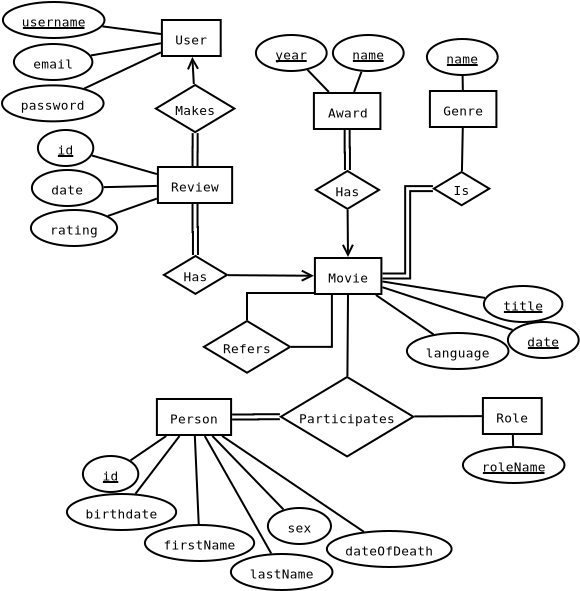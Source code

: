 <?xml version="1.0" encoding="UTF-8"?>
<dia:diagram xmlns:dia="http://www.lysator.liu.se/~alla/dia/">
  <dia:layer name="Background" visible="true" active="true">
    <dia:object type="ER - Entity" version="0" id="O0">
      <dia:attribute name="obj_pos">
        <dia:point val="31.4,0.5"/>
      </dia:attribute>
      <dia:attribute name="obj_bb">
        <dia:rectangle val="31.35,0.45;34.775,2.35"/>
      </dia:attribute>
      <dia:attribute name="elem_corner">
        <dia:point val="31.4,0.5"/>
      </dia:attribute>
      <dia:attribute name="elem_width">
        <dia:real val="3.325"/>
      </dia:attribute>
      <dia:attribute name="elem_height">
        <dia:real val="1.8"/>
      </dia:attribute>
      <dia:attribute name="border_width">
        <dia:real val="0.1"/>
      </dia:attribute>
      <dia:attribute name="border_color">
        <dia:color val="#000000"/>
      </dia:attribute>
      <dia:attribute name="inner_color">
        <dia:color val="#ffffff"/>
      </dia:attribute>
      <dia:attribute name="name">
        <dia:string>#Award#</dia:string>
      </dia:attribute>
      <dia:attribute name="weak">
        <dia:boolean val="false"/>
      </dia:attribute>
      <dia:attribute name="associative">
        <dia:boolean val="false"/>
      </dia:attribute>
      <dia:attribute name="font">
        <dia:font family="monospace" style="0" name="Courier"/>
      </dia:attribute>
      <dia:attribute name="font_height">
        <dia:real val="0.8"/>
      </dia:attribute>
    </dia:object>
    <dia:object type="ER - Entity" version="0" id="O1">
      <dia:attribute name="obj_pos">
        <dia:point val="23.55,15.8"/>
      </dia:attribute>
      <dia:attribute name="obj_bb">
        <dia:rectangle val="23.5,15.75;27.31,17.65"/>
      </dia:attribute>
      <dia:attribute name="elem_corner">
        <dia:point val="23.55,15.8"/>
      </dia:attribute>
      <dia:attribute name="elem_width">
        <dia:real val="3.71"/>
      </dia:attribute>
      <dia:attribute name="elem_height">
        <dia:real val="1.8"/>
      </dia:attribute>
      <dia:attribute name="border_width">
        <dia:real val="0.1"/>
      </dia:attribute>
      <dia:attribute name="border_color">
        <dia:color val="#000000"/>
      </dia:attribute>
      <dia:attribute name="inner_color">
        <dia:color val="#ffffff"/>
      </dia:attribute>
      <dia:attribute name="name">
        <dia:string>#Person#</dia:string>
      </dia:attribute>
      <dia:attribute name="weak">
        <dia:boolean val="false"/>
      </dia:attribute>
      <dia:attribute name="associative">
        <dia:boolean val="false"/>
      </dia:attribute>
      <dia:attribute name="font">
        <dia:font family="monospace" style="0" name="Courier"/>
      </dia:attribute>
      <dia:attribute name="font_height">
        <dia:real val="0.8"/>
      </dia:attribute>
    </dia:object>
    <dia:object type="ER - Entity" version="0" id="O2">
      <dia:attribute name="obj_pos">
        <dia:point val="37.2,0.4"/>
      </dia:attribute>
      <dia:attribute name="obj_bb">
        <dia:rectangle val="37.15,0.35;40.575,2.25"/>
      </dia:attribute>
      <dia:attribute name="elem_corner">
        <dia:point val="37.2,0.4"/>
      </dia:attribute>
      <dia:attribute name="elem_width">
        <dia:real val="3.325"/>
      </dia:attribute>
      <dia:attribute name="elem_height">
        <dia:real val="1.8"/>
      </dia:attribute>
      <dia:attribute name="border_width">
        <dia:real val="0.1"/>
      </dia:attribute>
      <dia:attribute name="border_color">
        <dia:color val="#000000"/>
      </dia:attribute>
      <dia:attribute name="inner_color">
        <dia:color val="#ffffff"/>
      </dia:attribute>
      <dia:attribute name="name">
        <dia:string>#Genre#</dia:string>
      </dia:attribute>
      <dia:attribute name="weak">
        <dia:boolean val="false"/>
      </dia:attribute>
      <dia:attribute name="associative">
        <dia:boolean val="false"/>
      </dia:attribute>
      <dia:attribute name="font">
        <dia:font family="monospace" style="0" name="Courier"/>
      </dia:attribute>
      <dia:attribute name="font_height">
        <dia:real val="0.8"/>
      </dia:attribute>
    </dia:object>
    <dia:object type="ER - Entity" version="0" id="O3">
      <dia:attribute name="obj_pos">
        <dia:point val="39.85,15.75"/>
      </dia:attribute>
      <dia:attribute name="obj_bb">
        <dia:rectangle val="39.8,15.7;42.84,17.6"/>
      </dia:attribute>
      <dia:attribute name="elem_corner">
        <dia:point val="39.85,15.75"/>
      </dia:attribute>
      <dia:attribute name="elem_width">
        <dia:real val="2.94"/>
      </dia:attribute>
      <dia:attribute name="elem_height">
        <dia:real val="1.8"/>
      </dia:attribute>
      <dia:attribute name="border_width">
        <dia:real val="0.1"/>
      </dia:attribute>
      <dia:attribute name="border_color">
        <dia:color val="#000000"/>
      </dia:attribute>
      <dia:attribute name="inner_color">
        <dia:color val="#ffffff"/>
      </dia:attribute>
      <dia:attribute name="name">
        <dia:string>#Role#</dia:string>
      </dia:attribute>
      <dia:attribute name="weak">
        <dia:boolean val="false"/>
      </dia:attribute>
      <dia:attribute name="associative">
        <dia:boolean val="false"/>
      </dia:attribute>
      <dia:attribute name="font">
        <dia:font family="monospace" style="0" name="Courier"/>
      </dia:attribute>
      <dia:attribute name="font_height">
        <dia:real val="0.8"/>
      </dia:attribute>
    </dia:object>
    <dia:object type="ER - Entity" version="0" id="O4">
      <dia:attribute name="obj_pos">
        <dia:point val="23.8,-3.15"/>
      </dia:attribute>
      <dia:attribute name="obj_bb">
        <dia:rectangle val="23.75,-3.2;26.79,-1.3"/>
      </dia:attribute>
      <dia:attribute name="elem_corner">
        <dia:point val="23.8,-3.15"/>
      </dia:attribute>
      <dia:attribute name="elem_width">
        <dia:real val="2.94"/>
      </dia:attribute>
      <dia:attribute name="elem_height">
        <dia:real val="1.8"/>
      </dia:attribute>
      <dia:attribute name="border_width">
        <dia:real val="0.1"/>
      </dia:attribute>
      <dia:attribute name="border_color">
        <dia:color val="#000000"/>
      </dia:attribute>
      <dia:attribute name="inner_color">
        <dia:color val="#ffffff"/>
      </dia:attribute>
      <dia:attribute name="name">
        <dia:string>#User#</dia:string>
      </dia:attribute>
      <dia:attribute name="weak">
        <dia:boolean val="false"/>
      </dia:attribute>
      <dia:attribute name="associative">
        <dia:boolean val="false"/>
      </dia:attribute>
      <dia:attribute name="font">
        <dia:font family="monospace" style="0" name="Courier"/>
      </dia:attribute>
      <dia:attribute name="font_height">
        <dia:real val="0.8"/>
      </dia:attribute>
    </dia:object>
    <dia:object type="ER - Entity" version="0" id="O5">
      <dia:attribute name="obj_pos">
        <dia:point val="23.6,4.2"/>
      </dia:attribute>
      <dia:attribute name="obj_bb">
        <dia:rectangle val="23.55,4.15;27.36,6.05"/>
      </dia:attribute>
      <dia:attribute name="elem_corner">
        <dia:point val="23.6,4.2"/>
      </dia:attribute>
      <dia:attribute name="elem_width">
        <dia:real val="3.71"/>
      </dia:attribute>
      <dia:attribute name="elem_height">
        <dia:real val="1.8"/>
      </dia:attribute>
      <dia:attribute name="border_width">
        <dia:real val="0.1"/>
      </dia:attribute>
      <dia:attribute name="border_color">
        <dia:color val="#000000"/>
      </dia:attribute>
      <dia:attribute name="inner_color">
        <dia:color val="#ffffff"/>
      </dia:attribute>
      <dia:attribute name="name">
        <dia:string>#Review#</dia:string>
      </dia:attribute>
      <dia:attribute name="weak">
        <dia:boolean val="false"/>
      </dia:attribute>
      <dia:attribute name="associative">
        <dia:boolean val="false"/>
      </dia:attribute>
      <dia:attribute name="font">
        <dia:font family="monospace" style="0" name="Courier"/>
      </dia:attribute>
      <dia:attribute name="font_height">
        <dia:real val="0.8"/>
      </dia:attribute>
    </dia:object>
    <dia:object type="ER - Entity" version="0" id="O6">
      <dia:attribute name="obj_pos">
        <dia:point val="31.45,8.75"/>
      </dia:attribute>
      <dia:attribute name="obj_bb">
        <dia:rectangle val="31.4,8.7;34.825,10.6"/>
      </dia:attribute>
      <dia:attribute name="elem_corner">
        <dia:point val="31.45,8.75"/>
      </dia:attribute>
      <dia:attribute name="elem_width">
        <dia:real val="3.325"/>
      </dia:attribute>
      <dia:attribute name="elem_height">
        <dia:real val="1.8"/>
      </dia:attribute>
      <dia:attribute name="border_width">
        <dia:real val="0.1"/>
      </dia:attribute>
      <dia:attribute name="border_color">
        <dia:color val="#000000"/>
      </dia:attribute>
      <dia:attribute name="inner_color">
        <dia:color val="#ffffff"/>
      </dia:attribute>
      <dia:attribute name="name">
        <dia:string>#Movie#</dia:string>
      </dia:attribute>
      <dia:attribute name="weak">
        <dia:boolean val="false"/>
      </dia:attribute>
      <dia:attribute name="associative">
        <dia:boolean val="false"/>
      </dia:attribute>
      <dia:attribute name="font">
        <dia:font family="monospace" style="0" name="Courier"/>
      </dia:attribute>
      <dia:attribute name="font_height">
        <dia:real val="0.8"/>
      </dia:attribute>
    </dia:object>
    <dia:object type="ER - Relationship" version="0" id="O7">
      <dia:attribute name="obj_pos">
        <dia:point val="31.5,4.4"/>
      </dia:attribute>
      <dia:attribute name="obj_bb">
        <dia:rectangle val="31.15,4.35;35.005,6.343"/>
      </dia:attribute>
      <dia:attribute name="elem_corner">
        <dia:point val="31.5,4.4"/>
      </dia:attribute>
      <dia:attribute name="elem_width">
        <dia:real val="3.155"/>
      </dia:attribute>
      <dia:attribute name="elem_height">
        <dia:real val="1.893"/>
      </dia:attribute>
      <dia:attribute name="border_width">
        <dia:real val="0.1"/>
      </dia:attribute>
      <dia:attribute name="border_color">
        <dia:color val="#000000"/>
      </dia:attribute>
      <dia:attribute name="inner_color">
        <dia:color val="#ffffff"/>
      </dia:attribute>
      <dia:attribute name="name">
        <dia:string>#Has#</dia:string>
      </dia:attribute>
      <dia:attribute name="left_card">
        <dia:string>##</dia:string>
      </dia:attribute>
      <dia:attribute name="right_card">
        <dia:string>##</dia:string>
      </dia:attribute>
      <dia:attribute name="identifying">
        <dia:boolean val="false"/>
      </dia:attribute>
      <dia:attribute name="rotated">
        <dia:boolean val="false"/>
      </dia:attribute>
      <dia:attribute name="font">
        <dia:font family="monospace" style="0" name="Courier"/>
      </dia:attribute>
      <dia:attribute name="font_height">
        <dia:real val="0.8"/>
      </dia:attribute>
    </dia:object>
    <dia:object type="ER - Relationship" version="0" id="O8">
      <dia:attribute name="obj_pos">
        <dia:point val="37.4,4.45"/>
      </dia:attribute>
      <dia:attribute name="obj_bb">
        <dia:rectangle val="37.05,4.4;40.52,6.162"/>
      </dia:attribute>
      <dia:attribute name="elem_corner">
        <dia:point val="37.4,4.45"/>
      </dia:attribute>
      <dia:attribute name="elem_width">
        <dia:real val="2.77"/>
      </dia:attribute>
      <dia:attribute name="elem_height">
        <dia:real val="1.662"/>
      </dia:attribute>
      <dia:attribute name="border_width">
        <dia:real val="0.1"/>
      </dia:attribute>
      <dia:attribute name="border_color">
        <dia:color val="#000000"/>
      </dia:attribute>
      <dia:attribute name="inner_color">
        <dia:color val="#ffffff"/>
      </dia:attribute>
      <dia:attribute name="name">
        <dia:string>#Is#</dia:string>
      </dia:attribute>
      <dia:attribute name="left_card">
        <dia:string>##</dia:string>
      </dia:attribute>
      <dia:attribute name="right_card">
        <dia:string>##</dia:string>
      </dia:attribute>
      <dia:attribute name="identifying">
        <dia:boolean val="false"/>
      </dia:attribute>
      <dia:attribute name="rotated">
        <dia:boolean val="false"/>
      </dia:attribute>
      <dia:attribute name="font">
        <dia:font family="monospace" style="0" name="Courier"/>
      </dia:attribute>
      <dia:attribute name="font_height">
        <dia:real val="0.8"/>
      </dia:attribute>
    </dia:object>
    <dia:object type="ER - Relationship" version="0" id="O9">
      <dia:attribute name="obj_pos">
        <dia:point val="23.5,0.1"/>
      </dia:attribute>
      <dia:attribute name="obj_bb">
        <dia:rectangle val="23.15,0.05;27.775,2.505"/>
      </dia:attribute>
      <dia:attribute name="elem_corner">
        <dia:point val="23.5,0.1"/>
      </dia:attribute>
      <dia:attribute name="elem_width">
        <dia:real val="3.925"/>
      </dia:attribute>
      <dia:attribute name="elem_height">
        <dia:real val="2.355"/>
      </dia:attribute>
      <dia:attribute name="border_width">
        <dia:real val="0.1"/>
      </dia:attribute>
      <dia:attribute name="border_color">
        <dia:color val="#000000"/>
      </dia:attribute>
      <dia:attribute name="inner_color">
        <dia:color val="#ffffff"/>
      </dia:attribute>
      <dia:attribute name="name">
        <dia:string>#Makes#</dia:string>
      </dia:attribute>
      <dia:attribute name="left_card">
        <dia:string>##</dia:string>
      </dia:attribute>
      <dia:attribute name="right_card">
        <dia:string>##</dia:string>
      </dia:attribute>
      <dia:attribute name="identifying">
        <dia:boolean val="false"/>
      </dia:attribute>
      <dia:attribute name="rotated">
        <dia:boolean val="false"/>
      </dia:attribute>
      <dia:attribute name="font">
        <dia:font family="monospace" style="0" name="Courier"/>
      </dia:attribute>
      <dia:attribute name="font_height">
        <dia:real val="0.8"/>
      </dia:attribute>
    </dia:object>
    <dia:object type="ER - Relationship" version="0" id="O10">
      <dia:attribute name="obj_pos">
        <dia:point val="29.75,14.7"/>
      </dia:attribute>
      <dia:attribute name="obj_bb">
        <dia:rectangle val="29.4,14.65;36.72,18.722"/>
      </dia:attribute>
      <dia:attribute name="elem_corner">
        <dia:point val="29.75,14.7"/>
      </dia:attribute>
      <dia:attribute name="elem_width">
        <dia:real val="6.62"/>
      </dia:attribute>
      <dia:attribute name="elem_height">
        <dia:real val="3.972"/>
      </dia:attribute>
      <dia:attribute name="border_width">
        <dia:real val="0.1"/>
      </dia:attribute>
      <dia:attribute name="border_color">
        <dia:color val="#000000"/>
      </dia:attribute>
      <dia:attribute name="inner_color">
        <dia:color val="#ffffff"/>
      </dia:attribute>
      <dia:attribute name="name">
        <dia:string>#Participates#</dia:string>
      </dia:attribute>
      <dia:attribute name="left_card">
        <dia:string>##</dia:string>
      </dia:attribute>
      <dia:attribute name="right_card">
        <dia:string>##</dia:string>
      </dia:attribute>
      <dia:attribute name="identifying">
        <dia:boolean val="false"/>
      </dia:attribute>
      <dia:attribute name="rotated">
        <dia:boolean val="false"/>
      </dia:attribute>
      <dia:attribute name="font">
        <dia:font family="monospace" style="0" name="Courier"/>
      </dia:attribute>
      <dia:attribute name="font_height">
        <dia:real val="0.8"/>
      </dia:attribute>
    </dia:object>
    <dia:object type="Standard - Line" version="0" id="O11">
      <dia:attribute name="obj_pos">
        <dia:point val="25.396,0.05"/>
      </dia:attribute>
      <dia:attribute name="obj_bb">
        <dia:rectangle val="25.021,-1.418;25.682,0.103"/>
      </dia:attribute>
      <dia:attribute name="conn_endpoints">
        <dia:point val="25.396,0.05"/>
        <dia:point val="25.322,-1.306"/>
      </dia:attribute>
      <dia:attribute name="numcp">
        <dia:int val="1"/>
      </dia:attribute>
      <dia:attribute name="end_arrow">
        <dia:enum val="1"/>
      </dia:attribute>
      <dia:attribute name="end_arrow_length">
        <dia:real val="0.5"/>
      </dia:attribute>
      <dia:attribute name="end_arrow_width">
        <dia:real val="0.5"/>
      </dia:attribute>
      <dia:connections>
        <dia:connection handle="0" to="O9" connection="8"/>
        <dia:connection handle="1" to="O4" connection="8"/>
      </dia:connections>
    </dia:object>
    <dia:object type="Standard - Line" version="0" id="O12">
      <dia:attribute name="obj_pos">
        <dia:point val="38.802,4.4"/>
      </dia:attribute>
      <dia:attribute name="obj_bb">
        <dia:rectangle val="38.751,2.199;38.895,4.451"/>
      </dia:attribute>
      <dia:attribute name="conn_endpoints">
        <dia:point val="38.802,4.4"/>
        <dia:point val="38.844,2.25"/>
      </dia:attribute>
      <dia:attribute name="numcp">
        <dia:int val="1"/>
      </dia:attribute>
      <dia:connections>
        <dia:connection handle="0" to="O8" connection="8"/>
        <dia:connection handle="1" to="O2" connection="8"/>
      </dia:connections>
    </dia:object>
    <dia:object type="Standard - Line" version="0" id="O13">
      <dia:attribute name="obj_pos">
        <dia:point val="33.105,8.7"/>
      </dia:attribute>
      <dia:attribute name="obj_bb">
        <dia:rectangle val="32.769,6.293;33.43,8.75"/>
      </dia:attribute>
      <dia:attribute name="conn_endpoints">
        <dia:point val="33.105,8.7"/>
        <dia:point val="33.086,6.343"/>
      </dia:attribute>
      <dia:attribute name="numcp">
        <dia:int val="1"/>
      </dia:attribute>
      <dia:attribute name="start_arrow">
        <dia:enum val="1"/>
      </dia:attribute>
      <dia:attribute name="start_arrow_length">
        <dia:real val="0.5"/>
      </dia:attribute>
      <dia:attribute name="start_arrow_width">
        <dia:real val="0.5"/>
      </dia:attribute>
      <dia:connections>
        <dia:connection handle="0" to="O6" connection="8"/>
        <dia:connection handle="1" to="O7" connection="8"/>
      </dia:connections>
    </dia:object>
    <dia:object type="ER - Relationship" version="0" id="O14">
      <dia:attribute name="obj_pos">
        <dia:point val="23.9,8.65"/>
      </dia:attribute>
      <dia:attribute name="obj_bb">
        <dia:rectangle val="23.55,8.6;27.405,10.593"/>
      </dia:attribute>
      <dia:attribute name="elem_corner">
        <dia:point val="23.9,8.65"/>
      </dia:attribute>
      <dia:attribute name="elem_width">
        <dia:real val="3.155"/>
      </dia:attribute>
      <dia:attribute name="elem_height">
        <dia:real val="1.893"/>
      </dia:attribute>
      <dia:attribute name="border_width">
        <dia:real val="0.1"/>
      </dia:attribute>
      <dia:attribute name="border_color">
        <dia:color val="#000000"/>
      </dia:attribute>
      <dia:attribute name="inner_color">
        <dia:color val="#ffffff"/>
      </dia:attribute>
      <dia:attribute name="name">
        <dia:string>#Has#</dia:string>
      </dia:attribute>
      <dia:attribute name="left_card">
        <dia:string>##</dia:string>
      </dia:attribute>
      <dia:attribute name="right_card">
        <dia:string>##</dia:string>
      </dia:attribute>
      <dia:attribute name="identifying">
        <dia:boolean val="false"/>
      </dia:attribute>
      <dia:attribute name="rotated">
        <dia:boolean val="false"/>
      </dia:attribute>
      <dia:attribute name="font">
        <dia:font family="monospace" style="0" name="Courier"/>
      </dia:attribute>
      <dia:attribute name="font_height">
        <dia:real val="0.8"/>
      </dia:attribute>
    </dia:object>
    <dia:object type="Standard - Line" version="0" id="O15">
      <dia:attribute name="obj_pos">
        <dia:point val="27.105,9.608"/>
      </dia:attribute>
      <dia:attribute name="obj_bb">
        <dia:rectangle val="27.055,9.303;31.512,9.965"/>
      </dia:attribute>
      <dia:attribute name="conn_endpoints">
        <dia:point val="27.105,9.608"/>
        <dia:point val="31.401,9.638"/>
      </dia:attribute>
      <dia:attribute name="numcp">
        <dia:int val="1"/>
      </dia:attribute>
      <dia:attribute name="end_arrow">
        <dia:enum val="1"/>
      </dia:attribute>
      <dia:attribute name="end_arrow_length">
        <dia:real val="0.5"/>
      </dia:attribute>
      <dia:attribute name="end_arrow_width">
        <dia:real val="0.5"/>
      </dia:attribute>
      <dia:connections>
        <dia:connection handle="0" to="O14" connection="8"/>
        <dia:connection handle="1" to="O6" connection="8"/>
      </dia:connections>
    </dia:object>
    <dia:object type="ER - Attribute" version="0" id="O16">
      <dia:attribute name="obj_pos">
        <dia:point val="22.95,22.1"/>
      </dia:attribute>
      <dia:attribute name="obj_bb">
        <dia:rectangle val="22.9,22.05;28.465,23.95"/>
      </dia:attribute>
      <dia:attribute name="elem_corner">
        <dia:point val="22.95,22.1"/>
      </dia:attribute>
      <dia:attribute name="elem_width">
        <dia:real val="5.465"/>
      </dia:attribute>
      <dia:attribute name="elem_height">
        <dia:real val="1.8"/>
      </dia:attribute>
      <dia:attribute name="border_width">
        <dia:real val="0.1"/>
      </dia:attribute>
      <dia:attribute name="border_color">
        <dia:color val="#000000"/>
      </dia:attribute>
      <dia:attribute name="inner_color">
        <dia:color val="#ffffff"/>
      </dia:attribute>
      <dia:attribute name="name">
        <dia:string>#firstName#</dia:string>
      </dia:attribute>
      <dia:attribute name="key">
        <dia:boolean val="false"/>
      </dia:attribute>
      <dia:attribute name="weak_key">
        <dia:boolean val="false"/>
      </dia:attribute>
      <dia:attribute name="derived">
        <dia:boolean val="false"/>
      </dia:attribute>
      <dia:attribute name="multivalued">
        <dia:boolean val="false"/>
      </dia:attribute>
      <dia:attribute name="font">
        <dia:font family="monospace" style="0" name="Courier"/>
      </dia:attribute>
      <dia:attribute name="font_height">
        <dia:real val="0.8"/>
      </dia:attribute>
    </dia:object>
    <dia:object type="ER - Attribute" version="0" id="O17">
      <dia:attribute name="obj_pos">
        <dia:point val="36.05,12.5"/>
      </dia:attribute>
      <dia:attribute name="obj_bb">
        <dia:rectangle val="36.0,12.45;41.18,14.35"/>
      </dia:attribute>
      <dia:attribute name="elem_corner">
        <dia:point val="36.05,12.5"/>
      </dia:attribute>
      <dia:attribute name="elem_width">
        <dia:real val="5.08"/>
      </dia:attribute>
      <dia:attribute name="elem_height">
        <dia:real val="1.8"/>
      </dia:attribute>
      <dia:attribute name="border_width">
        <dia:real val="0.1"/>
      </dia:attribute>
      <dia:attribute name="border_color">
        <dia:color val="#000000"/>
      </dia:attribute>
      <dia:attribute name="inner_color">
        <dia:color val="#ffffff"/>
      </dia:attribute>
      <dia:attribute name="name">
        <dia:string>#language#</dia:string>
      </dia:attribute>
      <dia:attribute name="key">
        <dia:boolean val="false"/>
      </dia:attribute>
      <dia:attribute name="weak_key">
        <dia:boolean val="false"/>
      </dia:attribute>
      <dia:attribute name="derived">
        <dia:boolean val="false"/>
      </dia:attribute>
      <dia:attribute name="multivalued">
        <dia:boolean val="false"/>
      </dia:attribute>
      <dia:attribute name="font">
        <dia:font family="monospace" style="0" name="Courier"/>
      </dia:attribute>
      <dia:attribute name="font_height">
        <dia:real val="0.8"/>
      </dia:attribute>
    </dia:object>
    <dia:object type="Standard - Line" version="0" id="O18">
      <dia:attribute name="obj_pos">
        <dia:point val="37.386,12.576"/>
      </dia:attribute>
      <dia:attribute name="obj_bb">
        <dia:rectangle val="34.43,10.53;37.456,12.646"/>
      </dia:attribute>
      <dia:attribute name="conn_endpoints">
        <dia:point val="37.386,12.576"/>
        <dia:point val="34.499,10.599"/>
      </dia:attribute>
      <dia:attribute name="numcp">
        <dia:int val="1"/>
      </dia:attribute>
      <dia:connections>
        <dia:connection handle="0" to="O17" connection="8"/>
        <dia:connection handle="1" to="O6" connection="8"/>
      </dia:connections>
    </dia:object>
    <dia:object type="ER - Attribute" version="0" id="O19">
      <dia:attribute name="obj_pos">
        <dia:point val="27.25,23.55"/>
      </dia:attribute>
      <dia:attribute name="obj_bb">
        <dia:rectangle val="27.2,23.5;32.38,25.4"/>
      </dia:attribute>
      <dia:attribute name="elem_corner">
        <dia:point val="27.25,23.55"/>
      </dia:attribute>
      <dia:attribute name="elem_width">
        <dia:real val="5.08"/>
      </dia:attribute>
      <dia:attribute name="elem_height">
        <dia:real val="1.8"/>
      </dia:attribute>
      <dia:attribute name="border_width">
        <dia:real val="0.1"/>
      </dia:attribute>
      <dia:attribute name="border_color">
        <dia:color val="#000000"/>
      </dia:attribute>
      <dia:attribute name="inner_color">
        <dia:color val="#ffffff"/>
      </dia:attribute>
      <dia:attribute name="name">
        <dia:string>#lastName#</dia:string>
      </dia:attribute>
      <dia:attribute name="key">
        <dia:boolean val="false"/>
      </dia:attribute>
      <dia:attribute name="weak_key">
        <dia:boolean val="false"/>
      </dia:attribute>
      <dia:attribute name="derived">
        <dia:boolean val="false"/>
      </dia:attribute>
      <dia:attribute name="multivalued">
        <dia:boolean val="false"/>
      </dia:attribute>
      <dia:attribute name="font">
        <dia:font family="monospace" style="0" name="Courier"/>
      </dia:attribute>
      <dia:attribute name="font_height">
        <dia:real val="0.8"/>
      </dia:attribute>
    </dia:object>
    <dia:object type="ER - Attribute" version="0" id="O20">
      <dia:attribute name="obj_pos">
        <dia:point val="17.3,4.35"/>
      </dia:attribute>
      <dia:attribute name="obj_bb">
        <dia:rectangle val="17.25,4.3;20.89,6.2"/>
      </dia:attribute>
      <dia:attribute name="elem_corner">
        <dia:point val="17.3,4.35"/>
      </dia:attribute>
      <dia:attribute name="elem_width">
        <dia:real val="3.54"/>
      </dia:attribute>
      <dia:attribute name="elem_height">
        <dia:real val="1.8"/>
      </dia:attribute>
      <dia:attribute name="border_width">
        <dia:real val="0.1"/>
      </dia:attribute>
      <dia:attribute name="border_color">
        <dia:color val="#000000"/>
      </dia:attribute>
      <dia:attribute name="inner_color">
        <dia:color val="#ffffff"/>
      </dia:attribute>
      <dia:attribute name="name">
        <dia:string>#date#</dia:string>
      </dia:attribute>
      <dia:attribute name="key">
        <dia:boolean val="false"/>
      </dia:attribute>
      <dia:attribute name="weak_key">
        <dia:boolean val="false"/>
      </dia:attribute>
      <dia:attribute name="derived">
        <dia:boolean val="false"/>
      </dia:attribute>
      <dia:attribute name="multivalued">
        <dia:boolean val="false"/>
      </dia:attribute>
      <dia:attribute name="font">
        <dia:font family="monospace" style="0" name="Courier"/>
      </dia:attribute>
      <dia:attribute name="font_height">
        <dia:real val="0.8"/>
      </dia:attribute>
    </dia:object>
    <dia:object type="ER - Attribute" version="0" id="O21">
      <dia:attribute name="obj_pos">
        <dia:point val="17.25,6.35"/>
      </dia:attribute>
      <dia:attribute name="obj_bb">
        <dia:rectangle val="17.2,6.3;21.61,8.2"/>
      </dia:attribute>
      <dia:attribute name="elem_corner">
        <dia:point val="17.25,6.35"/>
      </dia:attribute>
      <dia:attribute name="elem_width">
        <dia:real val="4.31"/>
      </dia:attribute>
      <dia:attribute name="elem_height">
        <dia:real val="1.8"/>
      </dia:attribute>
      <dia:attribute name="border_width">
        <dia:real val="0.1"/>
      </dia:attribute>
      <dia:attribute name="border_color">
        <dia:color val="#000000"/>
      </dia:attribute>
      <dia:attribute name="inner_color">
        <dia:color val="#ffffff"/>
      </dia:attribute>
      <dia:attribute name="name">
        <dia:string>#rating#</dia:string>
      </dia:attribute>
      <dia:attribute name="key">
        <dia:boolean val="false"/>
      </dia:attribute>
      <dia:attribute name="weak_key">
        <dia:boolean val="false"/>
      </dia:attribute>
      <dia:attribute name="derived">
        <dia:boolean val="false"/>
      </dia:attribute>
      <dia:attribute name="multivalued">
        <dia:boolean val="false"/>
      </dia:attribute>
      <dia:attribute name="font">
        <dia:font family="monospace" style="0" name="Courier"/>
      </dia:attribute>
      <dia:attribute name="font_height">
        <dia:real val="0.8"/>
      </dia:attribute>
    </dia:object>
    <dia:object type="ER - Attribute" version="0" id="O22">
      <dia:attribute name="obj_pos">
        <dia:point val="19.05,20.55"/>
      </dia:attribute>
      <dia:attribute name="obj_bb">
        <dia:rectangle val="19.0,20.5;24.565,22.4"/>
      </dia:attribute>
      <dia:attribute name="elem_corner">
        <dia:point val="19.05,20.55"/>
      </dia:attribute>
      <dia:attribute name="elem_width">
        <dia:real val="5.465"/>
      </dia:attribute>
      <dia:attribute name="elem_height">
        <dia:real val="1.8"/>
      </dia:attribute>
      <dia:attribute name="border_width">
        <dia:real val="0.1"/>
      </dia:attribute>
      <dia:attribute name="border_color">
        <dia:color val="#000000"/>
      </dia:attribute>
      <dia:attribute name="inner_color">
        <dia:color val="#ffffff"/>
      </dia:attribute>
      <dia:attribute name="name">
        <dia:string>#birthdate#</dia:string>
      </dia:attribute>
      <dia:attribute name="key">
        <dia:boolean val="false"/>
      </dia:attribute>
      <dia:attribute name="weak_key">
        <dia:boolean val="false"/>
      </dia:attribute>
      <dia:attribute name="derived">
        <dia:boolean val="false"/>
      </dia:attribute>
      <dia:attribute name="multivalued">
        <dia:boolean val="false"/>
      </dia:attribute>
      <dia:attribute name="font">
        <dia:font family="monospace" style="0" name="Courier"/>
      </dia:attribute>
      <dia:attribute name="font_height">
        <dia:real val="0.8"/>
      </dia:attribute>
    </dia:object>
    <dia:object type="ER - Attribute" version="0" id="O23">
      <dia:attribute name="obj_pos">
        <dia:point val="39.9,10.15"/>
      </dia:attribute>
      <dia:attribute name="obj_bb">
        <dia:rectangle val="39.85,10.1;43.875,12"/>
      </dia:attribute>
      <dia:attribute name="elem_corner">
        <dia:point val="39.9,10.15"/>
      </dia:attribute>
      <dia:attribute name="elem_width">
        <dia:real val="3.925"/>
      </dia:attribute>
      <dia:attribute name="elem_height">
        <dia:real val="1.8"/>
      </dia:attribute>
      <dia:attribute name="border_width">
        <dia:real val="0.1"/>
      </dia:attribute>
      <dia:attribute name="border_color">
        <dia:color val="#000000"/>
      </dia:attribute>
      <dia:attribute name="inner_color">
        <dia:color val="#ffffff"/>
      </dia:attribute>
      <dia:attribute name="name">
        <dia:string>#title#</dia:string>
      </dia:attribute>
      <dia:attribute name="key">
        <dia:boolean val="true"/>
      </dia:attribute>
      <dia:attribute name="weak_key">
        <dia:boolean val="false"/>
      </dia:attribute>
      <dia:attribute name="derived">
        <dia:boolean val="false"/>
      </dia:attribute>
      <dia:attribute name="multivalued">
        <dia:boolean val="false"/>
      </dia:attribute>
      <dia:attribute name="font">
        <dia:font family="monospace" style="0" name="Courier"/>
      </dia:attribute>
      <dia:attribute name="font_height">
        <dia:real val="0.8"/>
      </dia:attribute>
    </dia:object>
    <dia:object type="ER - Attribute" version="0" id="O24">
      <dia:attribute name="obj_pos">
        <dia:point val="41.1,11.95"/>
      </dia:attribute>
      <dia:attribute name="obj_bb">
        <dia:rectangle val="41.05,11.9;44.69,13.8"/>
      </dia:attribute>
      <dia:attribute name="elem_corner">
        <dia:point val="41.1,11.95"/>
      </dia:attribute>
      <dia:attribute name="elem_width">
        <dia:real val="3.54"/>
      </dia:attribute>
      <dia:attribute name="elem_height">
        <dia:real val="1.8"/>
      </dia:attribute>
      <dia:attribute name="border_width">
        <dia:real val="0.1"/>
      </dia:attribute>
      <dia:attribute name="border_color">
        <dia:color val="#000000"/>
      </dia:attribute>
      <dia:attribute name="inner_color">
        <dia:color val="#ffffff"/>
      </dia:attribute>
      <dia:attribute name="name">
        <dia:string>#date#</dia:string>
      </dia:attribute>
      <dia:attribute name="key">
        <dia:boolean val="true"/>
      </dia:attribute>
      <dia:attribute name="weak_key">
        <dia:boolean val="false"/>
      </dia:attribute>
      <dia:attribute name="derived">
        <dia:boolean val="false"/>
      </dia:attribute>
      <dia:attribute name="multivalued">
        <dia:boolean val="false"/>
      </dia:attribute>
      <dia:attribute name="font">
        <dia:font family="monospace" style="0" name="Courier"/>
      </dia:attribute>
      <dia:attribute name="font_height">
        <dia:real val="0.8"/>
      </dia:attribute>
    </dia:object>
    <dia:object type="Standard - Line" version="0" id="O25">
      <dia:attribute name="obj_pos">
        <dia:point val="41.335,12.347"/>
      </dia:attribute>
      <dia:attribute name="obj_bb">
        <dia:rectangle val="34.761,10.148;41.398,12.41"/>
      </dia:attribute>
      <dia:attribute name="conn_endpoints">
        <dia:point val="41.335,12.347"/>
        <dia:point val="34.824,10.211"/>
      </dia:attribute>
      <dia:attribute name="numcp">
        <dia:int val="1"/>
      </dia:attribute>
      <dia:connections>
        <dia:connection handle="0" to="O24" connection="8"/>
        <dia:connection handle="1" to="O6" connection="8"/>
      </dia:connections>
    </dia:object>
    <dia:object type="Standard - Line" version="0" id="O26">
      <dia:attribute name="obj_pos">
        <dia:point val="39.96,10.746"/>
      </dia:attribute>
      <dia:attribute name="obj_bb">
        <dia:rectangle val="34.766,9.867;40.017,10.803"/>
      </dia:attribute>
      <dia:attribute name="conn_endpoints">
        <dia:point val="39.96,10.746"/>
        <dia:point val="34.824,9.924"/>
      </dia:attribute>
      <dia:attribute name="numcp">
        <dia:int val="1"/>
      </dia:attribute>
      <dia:connections>
        <dia:connection handle="0" to="O23" connection="8"/>
        <dia:connection handle="1" to="O6" connection="8"/>
      </dia:connections>
    </dia:object>
    <dia:object type="ER - Attribute" version="0" id="O27">
      <dia:attribute name="obj_pos">
        <dia:point val="29.1,21.25"/>
      </dia:attribute>
      <dia:attribute name="obj_bb">
        <dia:rectangle val="29.05,21.2;32.305,23.1"/>
      </dia:attribute>
      <dia:attribute name="elem_corner">
        <dia:point val="29.1,21.25"/>
      </dia:attribute>
      <dia:attribute name="elem_width">
        <dia:real val="3.155"/>
      </dia:attribute>
      <dia:attribute name="elem_height">
        <dia:real val="1.8"/>
      </dia:attribute>
      <dia:attribute name="border_width">
        <dia:real val="0.1"/>
      </dia:attribute>
      <dia:attribute name="border_color">
        <dia:color val="#000000"/>
      </dia:attribute>
      <dia:attribute name="inner_color">
        <dia:color val="#ffffff"/>
      </dia:attribute>
      <dia:attribute name="name">
        <dia:string>#sex#</dia:string>
      </dia:attribute>
      <dia:attribute name="key">
        <dia:boolean val="false"/>
      </dia:attribute>
      <dia:attribute name="weak_key">
        <dia:boolean val="false"/>
      </dia:attribute>
      <dia:attribute name="derived">
        <dia:boolean val="false"/>
      </dia:attribute>
      <dia:attribute name="multivalued">
        <dia:boolean val="false"/>
      </dia:attribute>
      <dia:attribute name="font">
        <dia:font family="monospace" style="0" name="Courier"/>
      </dia:attribute>
      <dia:attribute name="font_height">
        <dia:real val="0.8"/>
      </dia:attribute>
    </dia:object>
    <dia:object type="ER - Attribute" version="0" id="O28">
      <dia:attribute name="obj_pos">
        <dia:point val="32.05,22.4"/>
      </dia:attribute>
      <dia:attribute name="obj_bb">
        <dia:rectangle val="32.0,22.35;38.335,24.25"/>
      </dia:attribute>
      <dia:attribute name="elem_corner">
        <dia:point val="32.05,22.4"/>
      </dia:attribute>
      <dia:attribute name="elem_width">
        <dia:real val="6.235"/>
      </dia:attribute>
      <dia:attribute name="elem_height">
        <dia:real val="1.8"/>
      </dia:attribute>
      <dia:attribute name="border_width">
        <dia:real val="0.1"/>
      </dia:attribute>
      <dia:attribute name="border_color">
        <dia:color val="#000000"/>
      </dia:attribute>
      <dia:attribute name="inner_color">
        <dia:color val="#ffffff"/>
      </dia:attribute>
      <dia:attribute name="name">
        <dia:string>#dateOfDeath#</dia:string>
      </dia:attribute>
      <dia:attribute name="key">
        <dia:boolean val="false"/>
      </dia:attribute>
      <dia:attribute name="weak_key">
        <dia:boolean val="false"/>
      </dia:attribute>
      <dia:attribute name="derived">
        <dia:boolean val="false"/>
      </dia:attribute>
      <dia:attribute name="multivalued">
        <dia:boolean val="false"/>
      </dia:attribute>
      <dia:attribute name="font">
        <dia:font family="monospace" style="0" name="Courier"/>
      </dia:attribute>
      <dia:attribute name="font_height">
        <dia:real val="0.8"/>
      </dia:attribute>
    </dia:object>
    <dia:object type="ER - Attribute" version="0" id="O29">
      <dia:attribute name="obj_pos">
        <dia:point val="37.05,-2.2"/>
      </dia:attribute>
      <dia:attribute name="obj_bb">
        <dia:rectangle val="37.0,-2.25;40.64,-0.35"/>
      </dia:attribute>
      <dia:attribute name="elem_corner">
        <dia:point val="37.05,-2.2"/>
      </dia:attribute>
      <dia:attribute name="elem_width">
        <dia:real val="3.54"/>
      </dia:attribute>
      <dia:attribute name="elem_height">
        <dia:real val="1.8"/>
      </dia:attribute>
      <dia:attribute name="border_width">
        <dia:real val="0.1"/>
      </dia:attribute>
      <dia:attribute name="border_color">
        <dia:color val="#000000"/>
      </dia:attribute>
      <dia:attribute name="inner_color">
        <dia:color val="#ffffff"/>
      </dia:attribute>
      <dia:attribute name="name">
        <dia:string>#name#</dia:string>
      </dia:attribute>
      <dia:attribute name="key">
        <dia:boolean val="true"/>
      </dia:attribute>
      <dia:attribute name="weak_key">
        <dia:boolean val="false"/>
      </dia:attribute>
      <dia:attribute name="derived">
        <dia:boolean val="false"/>
      </dia:attribute>
      <dia:attribute name="multivalued">
        <dia:boolean val="false"/>
      </dia:attribute>
      <dia:attribute name="font">
        <dia:font family="monospace" style="0" name="Courier"/>
      </dia:attribute>
      <dia:attribute name="font_height">
        <dia:real val="0.8"/>
      </dia:attribute>
    </dia:object>
    <dia:object type="Standard - Line" version="0" id="O30">
      <dia:attribute name="obj_pos">
        <dia:point val="38.847,0.35"/>
      </dia:attribute>
      <dia:attribute name="obj_bb">
        <dia:rectangle val="38.785,-0.401;38.898,0.401"/>
      </dia:attribute>
      <dia:attribute name="conn_endpoints">
        <dia:point val="38.847,0.35"/>
        <dia:point val="38.836,-0.35"/>
      </dia:attribute>
      <dia:attribute name="numcp">
        <dia:int val="1"/>
      </dia:attribute>
      <dia:connections>
        <dia:connection handle="0" to="O2" connection="8"/>
        <dia:connection handle="1" to="O29" connection="8"/>
      </dia:connections>
    </dia:object>
    <dia:object type="ER - Attribute" version="0" id="O31">
      <dia:attribute name="obj_pos">
        <dia:point val="32.35,-2.4"/>
      </dia:attribute>
      <dia:attribute name="obj_bb">
        <dia:rectangle val="32.3,-2.45;35.94,-0.55"/>
      </dia:attribute>
      <dia:attribute name="elem_corner">
        <dia:point val="32.35,-2.4"/>
      </dia:attribute>
      <dia:attribute name="elem_width">
        <dia:real val="3.54"/>
      </dia:attribute>
      <dia:attribute name="elem_height">
        <dia:real val="1.8"/>
      </dia:attribute>
      <dia:attribute name="border_width">
        <dia:real val="0.1"/>
      </dia:attribute>
      <dia:attribute name="border_color">
        <dia:color val="#000000"/>
      </dia:attribute>
      <dia:attribute name="inner_color">
        <dia:color val="#ffffff"/>
      </dia:attribute>
      <dia:attribute name="name">
        <dia:string>#name#</dia:string>
      </dia:attribute>
      <dia:attribute name="key">
        <dia:boolean val="true"/>
      </dia:attribute>
      <dia:attribute name="weak_key">
        <dia:boolean val="false"/>
      </dia:attribute>
      <dia:attribute name="derived">
        <dia:boolean val="false"/>
      </dia:attribute>
      <dia:attribute name="multivalued">
        <dia:boolean val="false"/>
      </dia:attribute>
      <dia:attribute name="font">
        <dia:font family="monospace" style="0" name="Courier"/>
      </dia:attribute>
      <dia:attribute name="font_height">
        <dia:real val="0.8"/>
      </dia:attribute>
    </dia:object>
    <dia:object type="Standard - Line" version="0" id="O32">
      <dia:attribute name="obj_pos">
        <dia:point val="33.409,0.451"/>
      </dia:attribute>
      <dia:attribute name="obj_bb">
        <dia:rectangle val="33.345,-0.632;33.844,0.515"/>
      </dia:attribute>
      <dia:attribute name="conn_endpoints">
        <dia:point val="33.409,0.451"/>
        <dia:point val="33.78,-0.568"/>
      </dia:attribute>
      <dia:attribute name="numcp">
        <dia:int val="1"/>
      </dia:attribute>
      <dia:connections>
        <dia:connection handle="0" to="O0" connection="8"/>
        <dia:connection handle="1" to="O31" connection="8"/>
      </dia:connections>
    </dia:object>
    <dia:object type="ER - Attribute" version="0" id="O33">
      <dia:attribute name="obj_pos">
        <dia:point val="28.5,-2.4"/>
      </dia:attribute>
      <dia:attribute name="obj_bb">
        <dia:rectangle val="28.45,-2.45;32.09,-0.55"/>
      </dia:attribute>
      <dia:attribute name="elem_corner">
        <dia:point val="28.5,-2.4"/>
      </dia:attribute>
      <dia:attribute name="elem_width">
        <dia:real val="3.54"/>
      </dia:attribute>
      <dia:attribute name="elem_height">
        <dia:real val="1.8"/>
      </dia:attribute>
      <dia:attribute name="border_width">
        <dia:real val="0.1"/>
      </dia:attribute>
      <dia:attribute name="border_color">
        <dia:color val="#000000"/>
      </dia:attribute>
      <dia:attribute name="inner_color">
        <dia:color val="#ffffff"/>
      </dia:attribute>
      <dia:attribute name="name">
        <dia:string>#year#</dia:string>
      </dia:attribute>
      <dia:attribute name="key">
        <dia:boolean val="true"/>
      </dia:attribute>
      <dia:attribute name="weak_key">
        <dia:boolean val="false"/>
      </dia:attribute>
      <dia:attribute name="derived">
        <dia:boolean val="false"/>
      </dia:attribute>
      <dia:attribute name="multivalued">
        <dia:boolean val="false"/>
      </dia:attribute>
      <dia:attribute name="font">
        <dia:font family="monospace" style="0" name="Courier"/>
      </dia:attribute>
      <dia:attribute name="font_height">
        <dia:real val="0.8"/>
      </dia:attribute>
    </dia:object>
    <dia:object type="Standard - Line" version="0" id="O34">
      <dia:attribute name="obj_pos">
        <dia:point val="31.083,-0.656"/>
      </dia:attribute>
      <dia:attribute name="obj_bb">
        <dia:rectangle val="31.012,-0.726;32.219,0.521"/>
      </dia:attribute>
      <dia:attribute name="conn_endpoints">
        <dia:point val="31.083,-0.656"/>
        <dia:point val="32.148,0.451"/>
      </dia:attribute>
      <dia:attribute name="numcp">
        <dia:int val="1"/>
      </dia:attribute>
      <dia:connections>
        <dia:connection handle="0" to="O33" connection="8"/>
        <dia:connection handle="1" to="O0" connection="8"/>
      </dia:connections>
    </dia:object>
    <dia:object type="ER - Participation" version="1" id="O35">
      <dia:attribute name="obj_pos">
        <dia:point val="33.063,2.35"/>
      </dia:attribute>
      <dia:attribute name="obj_bb">
        <dia:rectangle val="32.888,2.175;33.253,4.525"/>
      </dia:attribute>
      <dia:attribute name="orth_points">
        <dia:point val="33.063,2.35"/>
        <dia:point val="33.063,3.35"/>
        <dia:point val="33.078,3.35"/>
        <dia:point val="33.078,4.35"/>
      </dia:attribute>
      <dia:attribute name="orth_orient">
        <dia:enum val="1"/>
        <dia:enum val="0"/>
        <dia:enum val="1"/>
      </dia:attribute>
      <dia:attribute name="autorouting">
        <dia:boolean val="true"/>
      </dia:attribute>
      <dia:attribute name="total">
        <dia:boolean val="true"/>
      </dia:attribute>
      <dia:connections>
        <dia:connection handle="0" to="O0" connection="8"/>
        <dia:connection handle="1" to="O7" connection="8"/>
      </dia:connections>
    </dia:object>
    <dia:object type="ER - Participation" version="1" id="O36">
      <dia:attribute name="obj_pos">
        <dia:point val="34.825,9.65"/>
      </dia:attribute>
      <dia:attribute name="obj_bb">
        <dia:rectangle val="34.651,5.106;37.526,9.825"/>
      </dia:attribute>
      <dia:attribute name="orth_points">
        <dia:point val="34.825,9.65"/>
        <dia:point val="36.088,9.65"/>
        <dia:point val="36.088,5.281"/>
        <dia:point val="37.351,5.281"/>
      </dia:attribute>
      <dia:attribute name="orth_orient">
        <dia:enum val="0"/>
        <dia:enum val="1"/>
        <dia:enum val="0"/>
      </dia:attribute>
      <dia:attribute name="autorouting">
        <dia:boolean val="true"/>
      </dia:attribute>
      <dia:attribute name="total">
        <dia:boolean val="true"/>
      </dia:attribute>
      <dia:connections>
        <dia:connection handle="0" to="O6" connection="8"/>
        <dia:connection handle="1" to="O8" connection="8"/>
      </dia:connections>
    </dia:object>
    <dia:object type="ER - Attribute" version="0" id="O37">
      <dia:attribute name="obj_pos">
        <dia:point val="15.85,-4.05"/>
      </dia:attribute>
      <dia:attribute name="obj_bb">
        <dia:rectangle val="15.8,-4.1;20.98,-2.2"/>
      </dia:attribute>
      <dia:attribute name="elem_corner">
        <dia:point val="15.85,-4.05"/>
      </dia:attribute>
      <dia:attribute name="elem_width">
        <dia:real val="5.08"/>
      </dia:attribute>
      <dia:attribute name="elem_height">
        <dia:real val="1.8"/>
      </dia:attribute>
      <dia:attribute name="border_width">
        <dia:real val="0.1"/>
      </dia:attribute>
      <dia:attribute name="border_color">
        <dia:color val="#000000"/>
      </dia:attribute>
      <dia:attribute name="inner_color">
        <dia:color val="#ffffff"/>
      </dia:attribute>
      <dia:attribute name="name">
        <dia:string>#username#</dia:string>
      </dia:attribute>
      <dia:attribute name="key">
        <dia:boolean val="true"/>
      </dia:attribute>
      <dia:attribute name="weak_key">
        <dia:boolean val="false"/>
      </dia:attribute>
      <dia:attribute name="derived">
        <dia:boolean val="false"/>
      </dia:attribute>
      <dia:attribute name="multivalued">
        <dia:boolean val="false"/>
      </dia:attribute>
      <dia:attribute name="font">
        <dia:font family="monospace" style="0" name="Courier"/>
      </dia:attribute>
      <dia:attribute name="font_height">
        <dia:real val="0.8"/>
      </dia:attribute>
    </dia:object>
    <dia:object type="ER - Attribute" version="0" id="O38">
      <dia:attribute name="obj_pos">
        <dia:point val="16.4,-1.95"/>
      </dia:attribute>
      <dia:attribute name="obj_bb">
        <dia:rectangle val="16.35,-2;20.375,-0.1"/>
      </dia:attribute>
      <dia:attribute name="elem_corner">
        <dia:point val="16.4,-1.95"/>
      </dia:attribute>
      <dia:attribute name="elem_width">
        <dia:real val="3.925"/>
      </dia:attribute>
      <dia:attribute name="elem_height">
        <dia:real val="1.8"/>
      </dia:attribute>
      <dia:attribute name="border_width">
        <dia:real val="0.1"/>
      </dia:attribute>
      <dia:attribute name="border_color">
        <dia:color val="#000000"/>
      </dia:attribute>
      <dia:attribute name="inner_color">
        <dia:color val="#ffffff"/>
      </dia:attribute>
      <dia:attribute name="name">
        <dia:string>#email#</dia:string>
      </dia:attribute>
      <dia:attribute name="key">
        <dia:boolean val="false"/>
      </dia:attribute>
      <dia:attribute name="weak_key">
        <dia:boolean val="false"/>
      </dia:attribute>
      <dia:attribute name="derived">
        <dia:boolean val="false"/>
      </dia:attribute>
      <dia:attribute name="multivalued">
        <dia:boolean val="false"/>
      </dia:attribute>
      <dia:attribute name="font">
        <dia:font family="monospace" style="0" name="Courier"/>
      </dia:attribute>
      <dia:attribute name="font_height">
        <dia:real val="0.8"/>
      </dia:attribute>
    </dia:object>
    <dia:object type="Standard - Line" version="0" id="O39">
      <dia:attribute name="obj_pos">
        <dia:point val="24.682,17.649"/>
      </dia:attribute>
      <dia:attribute name="obj_bb">
        <dia:rectangle val="22.408,17.578;24.752,20.608"/>
      </dia:attribute>
      <dia:attribute name="conn_endpoints">
        <dia:point val="24.682,17.649"/>
        <dia:point val="22.478,20.538"/>
      </dia:attribute>
      <dia:attribute name="numcp">
        <dia:int val="1"/>
      </dia:attribute>
      <dia:connections>
        <dia:connection handle="0" to="O1" connection="8"/>
        <dia:connection handle="1" to="O22" connection="8"/>
      </dia:connections>
    </dia:object>
    <dia:object type="Standard - Line" version="0" id="O40">
      <dia:attribute name="obj_pos">
        <dia:point val="25.447,17.649"/>
      </dia:attribute>
      <dia:attribute name="obj_bb">
        <dia:rectangle val="25.395,17.597;25.693,22.103"/>
      </dia:attribute>
      <dia:attribute name="conn_endpoints">
        <dia:point val="25.447,17.649"/>
        <dia:point val="25.641,22.051"/>
      </dia:attribute>
      <dia:attribute name="numcp">
        <dia:int val="1"/>
      </dia:attribute>
      <dia:connections>
        <dia:connection handle="0" to="O1" connection="8"/>
        <dia:connection handle="1" to="O16" connection="8"/>
      </dia:connections>
    </dia:object>
    <dia:object type="Standard - Line" version="0" id="O41">
      <dia:attribute name="obj_pos">
        <dia:point val="26.323,17.649"/>
      </dia:attribute>
      <dia:attribute name="obj_bb">
        <dia:rectangle val="26.252,17.578;29.951,21.397"/>
      </dia:attribute>
      <dia:attribute name="conn_endpoints">
        <dia:point val="26.323,17.649"/>
        <dia:point val="29.881,21.326"/>
      </dia:attribute>
      <dia:attribute name="numcp">
        <dia:int val="1"/>
      </dia:attribute>
      <dia:connections>
        <dia:connection handle="0" to="O1" connection="8"/>
        <dia:connection handle="1" to="O27" connection="8"/>
      </dia:connections>
    </dia:object>
    <dia:object type="Standard - Line" version="0" id="O42">
      <dia:attribute name="obj_pos">
        <dia:point val="25.943,17.65"/>
      </dia:attribute>
      <dia:attribute name="obj_bb">
        <dia:rectangle val="25.875,17.582;29.334,23.592"/>
      </dia:attribute>
      <dia:attribute name="conn_endpoints">
        <dia:point val="25.943,17.65"/>
        <dia:point val="29.266,23.524"/>
      </dia:attribute>
      <dia:attribute name="numcp">
        <dia:int val="1"/>
      </dia:attribute>
      <dia:connections>
        <dia:connection handle="0" to="O1" connection="8"/>
        <dia:connection handle="1" to="O19" connection="8"/>
      </dia:connections>
    </dia:object>
    <dia:object type="Standard - Line" version="0" id="O43">
      <dia:attribute name="obj_pos">
        <dia:point val="26.809,17.649"/>
      </dia:attribute>
      <dia:attribute name="obj_bb">
        <dia:rectangle val="26.739,17.58;33.971,22.514"/>
      </dia:attribute>
      <dia:attribute name="conn_endpoints">
        <dia:point val="26.809,17.649"/>
        <dia:point val="33.902,22.444"/>
      </dia:attribute>
      <dia:attribute name="numcp">
        <dia:int val="1"/>
      </dia:attribute>
      <dia:connections>
        <dia:connection handle="0" to="O1" connection="8"/>
        <dia:connection handle="1" to="O28" connection="8"/>
      </dia:connections>
    </dia:object>
    <dia:object type="Standard - Line" version="0" id="O44">
      <dia:attribute name="obj_pos">
        <dia:point val="20.823,-2.832"/>
      </dia:attribute>
      <dia:attribute name="obj_bb">
        <dia:rectangle val="20.767,-2.888;23.807,-2.393"/>
      </dia:attribute>
      <dia:attribute name="conn_endpoints">
        <dia:point val="20.823,-2.832"/>
        <dia:point val="23.751,-2.449"/>
      </dia:attribute>
      <dia:attribute name="numcp">
        <dia:int val="1"/>
      </dia:attribute>
      <dia:connections>
        <dia:connection handle="0" to="O37" connection="8"/>
        <dia:connection handle="1" to="O4" connection="8"/>
      </dia:connections>
    </dia:object>
    <dia:object type="Standard - Line" version="0" id="O45">
      <dia:attribute name="obj_pos">
        <dia:point val="20.246,-1.377"/>
      </dia:attribute>
      <dia:attribute name="obj_bb">
        <dia:rectangle val="20.189,-2.044;23.808,-1.319"/>
      </dia:attribute>
      <dia:attribute name="conn_endpoints">
        <dia:point val="20.246,-1.377"/>
        <dia:point val="23.75,-1.986"/>
      </dia:attribute>
      <dia:attribute name="numcp">
        <dia:int val="1"/>
      </dia:attribute>
      <dia:connections>
        <dia:connection handle="0" to="O38" connection="8"/>
        <dia:connection handle="1" to="O4" connection="8"/>
      </dia:connections>
    </dia:object>
    <dia:object type="Standard - Line" version="0" id="O46">
      <dia:attribute name="obj_pos">
        <dia:point val="20.888,5.207"/>
      </dia:attribute>
      <dia:attribute name="obj_bb">
        <dia:rectangle val="20.837,5.094;23.601,5.258"/>
      </dia:attribute>
      <dia:attribute name="conn_endpoints">
        <dia:point val="20.888,5.207"/>
        <dia:point val="23.55,5.145"/>
      </dia:attribute>
      <dia:attribute name="numcp">
        <dia:int val="1"/>
      </dia:attribute>
      <dia:connections>
        <dia:connection handle="0" to="O20" connection="8"/>
        <dia:connection handle="1" to="O5" connection="8"/>
      </dia:connections>
    </dia:object>
    <dia:object type="Standard - Line" version="0" id="O47">
      <dia:attribute name="obj_pos">
        <dia:point val="21.094,6.65"/>
      </dia:attribute>
      <dia:attribute name="obj_bb">
        <dia:rectangle val="21.03,5.713;23.615,6.714"/>
      </dia:attribute>
      <dia:attribute name="conn_endpoints">
        <dia:point val="21.094,6.65"/>
        <dia:point val="23.551,5.777"/>
      </dia:attribute>
      <dia:attribute name="numcp">
        <dia:int val="1"/>
      </dia:attribute>
      <dia:connections>
        <dia:connection handle="0" to="O21" connection="8"/>
        <dia:connection handle="1" to="O5" connection="8"/>
      </dia:connections>
    </dia:object>
    <dia:object type="ER - Participation" version="1" id="O48">
      <dia:attribute name="obj_pos">
        <dia:point val="25.463,2.505"/>
      </dia:attribute>
      <dia:attribute name="obj_bb">
        <dia:rectangle val="25.28,2.33;25.638,4.325"/>
      </dia:attribute>
      <dia:attribute name="orth_points">
        <dia:point val="25.463,2.505"/>
        <dia:point val="25.463,3.327"/>
        <dia:point val="25.455,3.327"/>
        <dia:point val="25.455,4.15"/>
      </dia:attribute>
      <dia:attribute name="orth_orient">
        <dia:enum val="1"/>
        <dia:enum val="0"/>
        <dia:enum val="1"/>
      </dia:attribute>
      <dia:attribute name="autorouting">
        <dia:boolean val="true"/>
      </dia:attribute>
      <dia:attribute name="total">
        <dia:boolean val="true"/>
      </dia:attribute>
      <dia:connections>
        <dia:connection handle="0" to="O9" connection="8"/>
        <dia:connection handle="1" to="O5" connection="8"/>
      </dia:connections>
    </dia:object>
    <dia:object type="ER - Attribute" version="0" id="O49">
      <dia:attribute name="obj_pos">
        <dia:point val="17.6,2.35"/>
      </dia:attribute>
      <dia:attribute name="obj_bb">
        <dia:rectangle val="17.55,2.3;20.42,4.2"/>
      </dia:attribute>
      <dia:attribute name="elem_corner">
        <dia:point val="17.6,2.35"/>
      </dia:attribute>
      <dia:attribute name="elem_width">
        <dia:real val="2.77"/>
      </dia:attribute>
      <dia:attribute name="elem_height">
        <dia:real val="1.8"/>
      </dia:attribute>
      <dia:attribute name="border_width">
        <dia:real val="0.1"/>
      </dia:attribute>
      <dia:attribute name="border_color">
        <dia:color val="#000000"/>
      </dia:attribute>
      <dia:attribute name="inner_color">
        <dia:color val="#ffffff"/>
      </dia:attribute>
      <dia:attribute name="name">
        <dia:string>#id#</dia:string>
      </dia:attribute>
      <dia:attribute name="key">
        <dia:boolean val="true"/>
      </dia:attribute>
      <dia:attribute name="weak_key">
        <dia:boolean val="false"/>
      </dia:attribute>
      <dia:attribute name="derived">
        <dia:boolean val="false"/>
      </dia:attribute>
      <dia:attribute name="multivalued">
        <dia:boolean val="false"/>
      </dia:attribute>
      <dia:attribute name="font">
        <dia:font family="monospace" style="0" name="Courier"/>
      </dia:attribute>
      <dia:attribute name="font_height">
        <dia:real val="0.8"/>
      </dia:attribute>
    </dia:object>
    <dia:object type="ER - Participation" version="1" id="O50">
      <dia:attribute name="obj_pos">
        <dia:point val="25.455,6.05"/>
      </dia:attribute>
      <dia:attribute name="obj_bb">
        <dia:rectangle val="25.28,5.875;25.653,8.775"/>
      </dia:attribute>
      <dia:attribute name="orth_points">
        <dia:point val="25.455,6.05"/>
        <dia:point val="25.455,7.325"/>
        <dia:point val="25.478,7.325"/>
        <dia:point val="25.478,8.6"/>
      </dia:attribute>
      <dia:attribute name="orth_orient">
        <dia:enum val="1"/>
        <dia:enum val="0"/>
        <dia:enum val="1"/>
      </dia:attribute>
      <dia:attribute name="autorouting">
        <dia:boolean val="true"/>
      </dia:attribute>
      <dia:attribute name="total">
        <dia:boolean val="true"/>
      </dia:attribute>
      <dia:connections>
        <dia:connection handle="0" to="O5" connection="8"/>
        <dia:connection handle="1" to="O14" connection="8"/>
      </dia:connections>
    </dia:object>
    <dia:object type="Standard - Line" version="0" id="O51">
      <dia:attribute name="obj_pos">
        <dia:point val="20.3,3.626"/>
      </dia:attribute>
      <dia:attribute name="obj_bb">
        <dia:rectangle val="20.238,3.564;23.611,4.617"/>
      </dia:attribute>
      <dia:attribute name="conn_endpoints">
        <dia:point val="20.3,3.626"/>
        <dia:point val="23.55,4.555"/>
      </dia:attribute>
      <dia:attribute name="numcp">
        <dia:int val="1"/>
      </dia:attribute>
      <dia:connections>
        <dia:connection handle="0" to="O49" connection="8"/>
        <dia:connection handle="1" to="O5" connection="8"/>
      </dia:connections>
    </dia:object>
    <dia:object type="ER - Attribute" version="0" id="O52">
      <dia:attribute name="obj_pos">
        <dia:point val="38.85,18.2"/>
      </dia:attribute>
      <dia:attribute name="obj_bb">
        <dia:rectangle val="38.8,18.15;43.98,20.05"/>
      </dia:attribute>
      <dia:attribute name="elem_corner">
        <dia:point val="38.85,18.2"/>
      </dia:attribute>
      <dia:attribute name="elem_width">
        <dia:real val="5.08"/>
      </dia:attribute>
      <dia:attribute name="elem_height">
        <dia:real val="1.8"/>
      </dia:attribute>
      <dia:attribute name="border_width">
        <dia:real val="0.1"/>
      </dia:attribute>
      <dia:attribute name="border_color">
        <dia:color val="#000000"/>
      </dia:attribute>
      <dia:attribute name="inner_color">
        <dia:color val="#ffffff"/>
      </dia:attribute>
      <dia:attribute name="name">
        <dia:string>#roleName#</dia:string>
      </dia:attribute>
      <dia:attribute name="key">
        <dia:boolean val="true"/>
      </dia:attribute>
      <dia:attribute name="weak_key">
        <dia:boolean val="false"/>
      </dia:attribute>
      <dia:attribute name="derived">
        <dia:boolean val="false"/>
      </dia:attribute>
      <dia:attribute name="multivalued">
        <dia:boolean val="false"/>
      </dia:attribute>
      <dia:attribute name="font">
        <dia:font family="monospace" style="0" name="Courier"/>
      </dia:attribute>
      <dia:attribute name="font_height">
        <dia:real val="0.8"/>
      </dia:attribute>
    </dia:object>
    <dia:object type="Standard - Line" version="0" id="O53">
      <dia:attribute name="obj_pos">
        <dia:point val="41.363,18.15"/>
      </dia:attribute>
      <dia:attribute name="obj_bb">
        <dia:rectangle val="41.296,17.549;41.414,18.201"/>
      </dia:attribute>
      <dia:attribute name="conn_endpoints">
        <dia:point val="41.363,18.15"/>
        <dia:point val="41.347,17.6"/>
      </dia:attribute>
      <dia:attribute name="numcp">
        <dia:int val="1"/>
      </dia:attribute>
      <dia:connections>
        <dia:connection handle="0" to="O52" connection="8"/>
        <dia:connection handle="1" to="O3" connection="8"/>
      </dia:connections>
    </dia:object>
    <dia:object type="ER - Attribute" version="0" id="O54">
      <dia:attribute name="obj_pos">
        <dia:point val="19.85,18.65"/>
      </dia:attribute>
      <dia:attribute name="obj_bb">
        <dia:rectangle val="19.8,18.6;22.67,20.5"/>
      </dia:attribute>
      <dia:attribute name="elem_corner">
        <dia:point val="19.85,18.65"/>
      </dia:attribute>
      <dia:attribute name="elem_width">
        <dia:real val="2.77"/>
      </dia:attribute>
      <dia:attribute name="elem_height">
        <dia:real val="1.8"/>
      </dia:attribute>
      <dia:attribute name="border_width">
        <dia:real val="0.1"/>
      </dia:attribute>
      <dia:attribute name="border_color">
        <dia:color val="#000000"/>
      </dia:attribute>
      <dia:attribute name="inner_color">
        <dia:color val="#ffffff"/>
      </dia:attribute>
      <dia:attribute name="name">
        <dia:string>#id#</dia:string>
      </dia:attribute>
      <dia:attribute name="key">
        <dia:boolean val="true"/>
      </dia:attribute>
      <dia:attribute name="weak_key">
        <dia:boolean val="false"/>
      </dia:attribute>
      <dia:attribute name="derived">
        <dia:boolean val="false"/>
      </dia:attribute>
      <dia:attribute name="multivalued">
        <dia:boolean val="false"/>
      </dia:attribute>
      <dia:attribute name="font">
        <dia:font family="monospace" style="0" name="Courier"/>
      </dia:attribute>
      <dia:attribute name="font_height">
        <dia:real val="0.8"/>
      </dia:attribute>
    </dia:object>
    <dia:object type="Standard - Line" version="0" id="O55">
      <dia:attribute name="obj_pos">
        <dia:point val="22.23,18.87"/>
      </dia:attribute>
      <dia:attribute name="obj_bb">
        <dia:rectangle val="22.16,17.58;24.085,18.94"/>
      </dia:attribute>
      <dia:attribute name="conn_endpoints">
        <dia:point val="22.23,18.87"/>
        <dia:point val="24.015,17.65"/>
      </dia:attribute>
      <dia:attribute name="numcp">
        <dia:int val="1"/>
      </dia:attribute>
      <dia:connections>
        <dia:connection handle="0" to="O54" connection="8"/>
        <dia:connection handle="1" to="O1" connection="8"/>
      </dia:connections>
    </dia:object>
    <dia:object type="ER - Attribute" version="0" id="O56">
      <dia:attribute name="obj_pos">
        <dia:point val="15.805,0.118"/>
      </dia:attribute>
      <dia:attribute name="obj_bb">
        <dia:rectangle val="15.755,0.068;20.935,1.968"/>
      </dia:attribute>
      <dia:attribute name="elem_corner">
        <dia:point val="15.805,0.118"/>
      </dia:attribute>
      <dia:attribute name="elem_width">
        <dia:real val="5.08"/>
      </dia:attribute>
      <dia:attribute name="elem_height">
        <dia:real val="1.8"/>
      </dia:attribute>
      <dia:attribute name="border_width">
        <dia:real val="0.1"/>
      </dia:attribute>
      <dia:attribute name="border_color">
        <dia:color val="#000000"/>
      </dia:attribute>
      <dia:attribute name="inner_color">
        <dia:color val="#ffffff"/>
      </dia:attribute>
      <dia:attribute name="name">
        <dia:string>#password#</dia:string>
      </dia:attribute>
      <dia:attribute name="key">
        <dia:boolean val="false"/>
      </dia:attribute>
      <dia:attribute name="weak_key">
        <dia:boolean val="false"/>
      </dia:attribute>
      <dia:attribute name="derived">
        <dia:boolean val="false"/>
      </dia:attribute>
      <dia:attribute name="multivalued">
        <dia:boolean val="false"/>
      </dia:attribute>
      <dia:attribute name="font">
        <dia:font family="monospace" style="0" name="Courier"/>
      </dia:attribute>
      <dia:attribute name="font_height">
        <dia:real val="0.8"/>
      </dia:attribute>
    </dia:object>
    <dia:object type="Standard - Line" version="0" id="O57">
      <dia:attribute name="obj_pos">
        <dia:point val="19.915,0.277"/>
      </dia:attribute>
      <dia:attribute name="obj_bb">
        <dia:rectangle val="19.848,-1.599;23.816,0.344"/>
      </dia:attribute>
      <dia:attribute name="conn_endpoints">
        <dia:point val="19.915,0.277"/>
        <dia:point val="23.75,-1.533"/>
      </dia:attribute>
      <dia:attribute name="numcp">
        <dia:int val="1"/>
      </dia:attribute>
      <dia:connections>
        <dia:connection handle="0" to="O56" connection="8"/>
        <dia:connection handle="1" to="O4" connection="8"/>
      </dia:connections>
    </dia:object>
    <dia:object type="Standard - Line" version="0" id="O58">
      <dia:attribute name="obj_pos">
        <dia:point val="39.802,16.657"/>
      </dia:attribute>
      <dia:attribute name="obj_bb">
        <dia:rectangle val="36.37,16.606;39.852,16.722"/>
      </dia:attribute>
      <dia:attribute name="conn_endpoints">
        <dia:point val="39.802,16.657"/>
        <dia:point val="36.42,16.671"/>
      </dia:attribute>
      <dia:attribute name="numcp">
        <dia:int val="1"/>
      </dia:attribute>
      <dia:connections>
        <dia:connection handle="0" to="O3" connection="8"/>
        <dia:connection handle="1" to="O10" connection="8"/>
      </dia:connections>
    </dia:object>
    <dia:object type="Standard - Line" version="0" id="O59">
      <dia:attribute name="obj_pos">
        <dia:point val="33.105,10.6"/>
      </dia:attribute>
      <dia:attribute name="obj_bb">
        <dia:rectangle val="33.025,10.55;33.156,14.7"/>
      </dia:attribute>
      <dia:attribute name="conn_endpoints">
        <dia:point val="33.105,10.6"/>
        <dia:point val="33.075,14.65"/>
      </dia:attribute>
      <dia:attribute name="numcp">
        <dia:int val="1"/>
      </dia:attribute>
      <dia:connections>
        <dia:connection handle="0" to="O6" connection="8"/>
        <dia:connection handle="1" to="O10" connection="8"/>
      </dia:connections>
    </dia:object>
    <dia:object type="ER - Participation" version="1" id="O60">
      <dia:attribute name="obj_pos">
        <dia:point val="27.311,16.7"/>
      </dia:attribute>
      <dia:attribute name="obj_bb">
        <dia:rectangle val="27.136,16.511;29.875,16.875"/>
      </dia:attribute>
      <dia:attribute name="orth_points">
        <dia:point val="27.311,16.7"/>
        <dia:point val="28.505,16.7"/>
        <dia:point val="28.505,16.686"/>
        <dia:point val="29.7,16.686"/>
      </dia:attribute>
      <dia:attribute name="orth_orient">
        <dia:enum val="0"/>
        <dia:enum val="1"/>
        <dia:enum val="0"/>
      </dia:attribute>
      <dia:attribute name="autorouting">
        <dia:boolean val="true"/>
      </dia:attribute>
      <dia:attribute name="total">
        <dia:boolean val="true"/>
      </dia:attribute>
      <dia:connections>
        <dia:connection handle="0" to="O1" connection="8"/>
        <dia:connection handle="1" to="O10" connection="8"/>
      </dia:connections>
    </dia:object>
    <dia:object type="ER - Relationship" version="0" id="O61">
      <dia:attribute name="obj_pos">
        <dia:point val="25.9,11.9"/>
      </dia:attribute>
      <dia:attribute name="obj_bb">
        <dia:rectangle val="25.55,11.85;30.56,14.536"/>
      </dia:attribute>
      <dia:attribute name="elem_corner">
        <dia:point val="25.9,11.9"/>
      </dia:attribute>
      <dia:attribute name="elem_width">
        <dia:real val="4.31"/>
      </dia:attribute>
      <dia:attribute name="elem_height">
        <dia:real val="2.586"/>
      </dia:attribute>
      <dia:attribute name="border_width">
        <dia:real val="0.1"/>
      </dia:attribute>
      <dia:attribute name="border_color">
        <dia:color val="#000000"/>
      </dia:attribute>
      <dia:attribute name="inner_color">
        <dia:color val="#ffffff"/>
      </dia:attribute>
      <dia:attribute name="name">
        <dia:string>#Refers#</dia:string>
      </dia:attribute>
      <dia:attribute name="left_card">
        <dia:string>##</dia:string>
      </dia:attribute>
      <dia:attribute name="right_card">
        <dia:string>##</dia:string>
      </dia:attribute>
      <dia:attribute name="identifying">
        <dia:boolean val="false"/>
      </dia:attribute>
      <dia:attribute name="rotated">
        <dia:boolean val="false"/>
      </dia:attribute>
      <dia:attribute name="font">
        <dia:font family="monospace" style="0" name="Courier"/>
      </dia:attribute>
      <dia:attribute name="font_height">
        <dia:real val="0.8"/>
      </dia:attribute>
    </dia:object>
    <dia:object type="ER - Participation" version="1" id="O62">
      <dia:attribute name="obj_pos">
        <dia:point val="30.252,13.193"/>
      </dia:attribute>
      <dia:attribute name="obj_bb">
        <dia:rectangle val="30.202,10.5;32.35,13.243"/>
      </dia:attribute>
      <dia:attribute name="orth_points">
        <dia:point val="30.252,13.193"/>
        <dia:point val="32.3,13.193"/>
        <dia:point val="32.3,10.55"/>
        <dia:point val="31.45,10.55"/>
      </dia:attribute>
      <dia:attribute name="orth_orient">
        <dia:enum val="0"/>
        <dia:enum val="1"/>
        <dia:enum val="0"/>
      </dia:attribute>
      <dia:attribute name="autorouting">
        <dia:boolean val="false"/>
      </dia:attribute>
      <dia:attribute name="total">
        <dia:boolean val="false"/>
      </dia:attribute>
      <dia:connections>
        <dia:connection handle="0" to="O61" connection="8"/>
        <dia:connection handle="1" to="O6" connection="5"/>
      </dia:connections>
    </dia:object>
    <dia:object type="ER - Participation" version="1" id="O63">
      <dia:attribute name="obj_pos">
        <dia:point val="28.055,11.851"/>
      </dia:attribute>
      <dia:attribute name="obj_bb">
        <dia:rectangle val="28.005,10.45;31.5,11.9"/>
      </dia:attribute>
      <dia:attribute name="orth_points">
        <dia:point val="28.055,11.851"/>
        <dia:point val="28.055,10.5"/>
        <dia:point val="31.45,10.5"/>
        <dia:point val="31.45,10.55"/>
      </dia:attribute>
      <dia:attribute name="orth_orient">
        <dia:enum val="1"/>
        <dia:enum val="0"/>
        <dia:enum val="1"/>
      </dia:attribute>
      <dia:attribute name="autorouting">
        <dia:boolean val="false"/>
      </dia:attribute>
      <dia:attribute name="total">
        <dia:boolean val="false"/>
      </dia:attribute>
      <dia:connections>
        <dia:connection handle="0" to="O61" connection="8"/>
        <dia:connection handle="1" to="O6" connection="5"/>
      </dia:connections>
    </dia:object>
  </dia:layer>
</dia:diagram>
